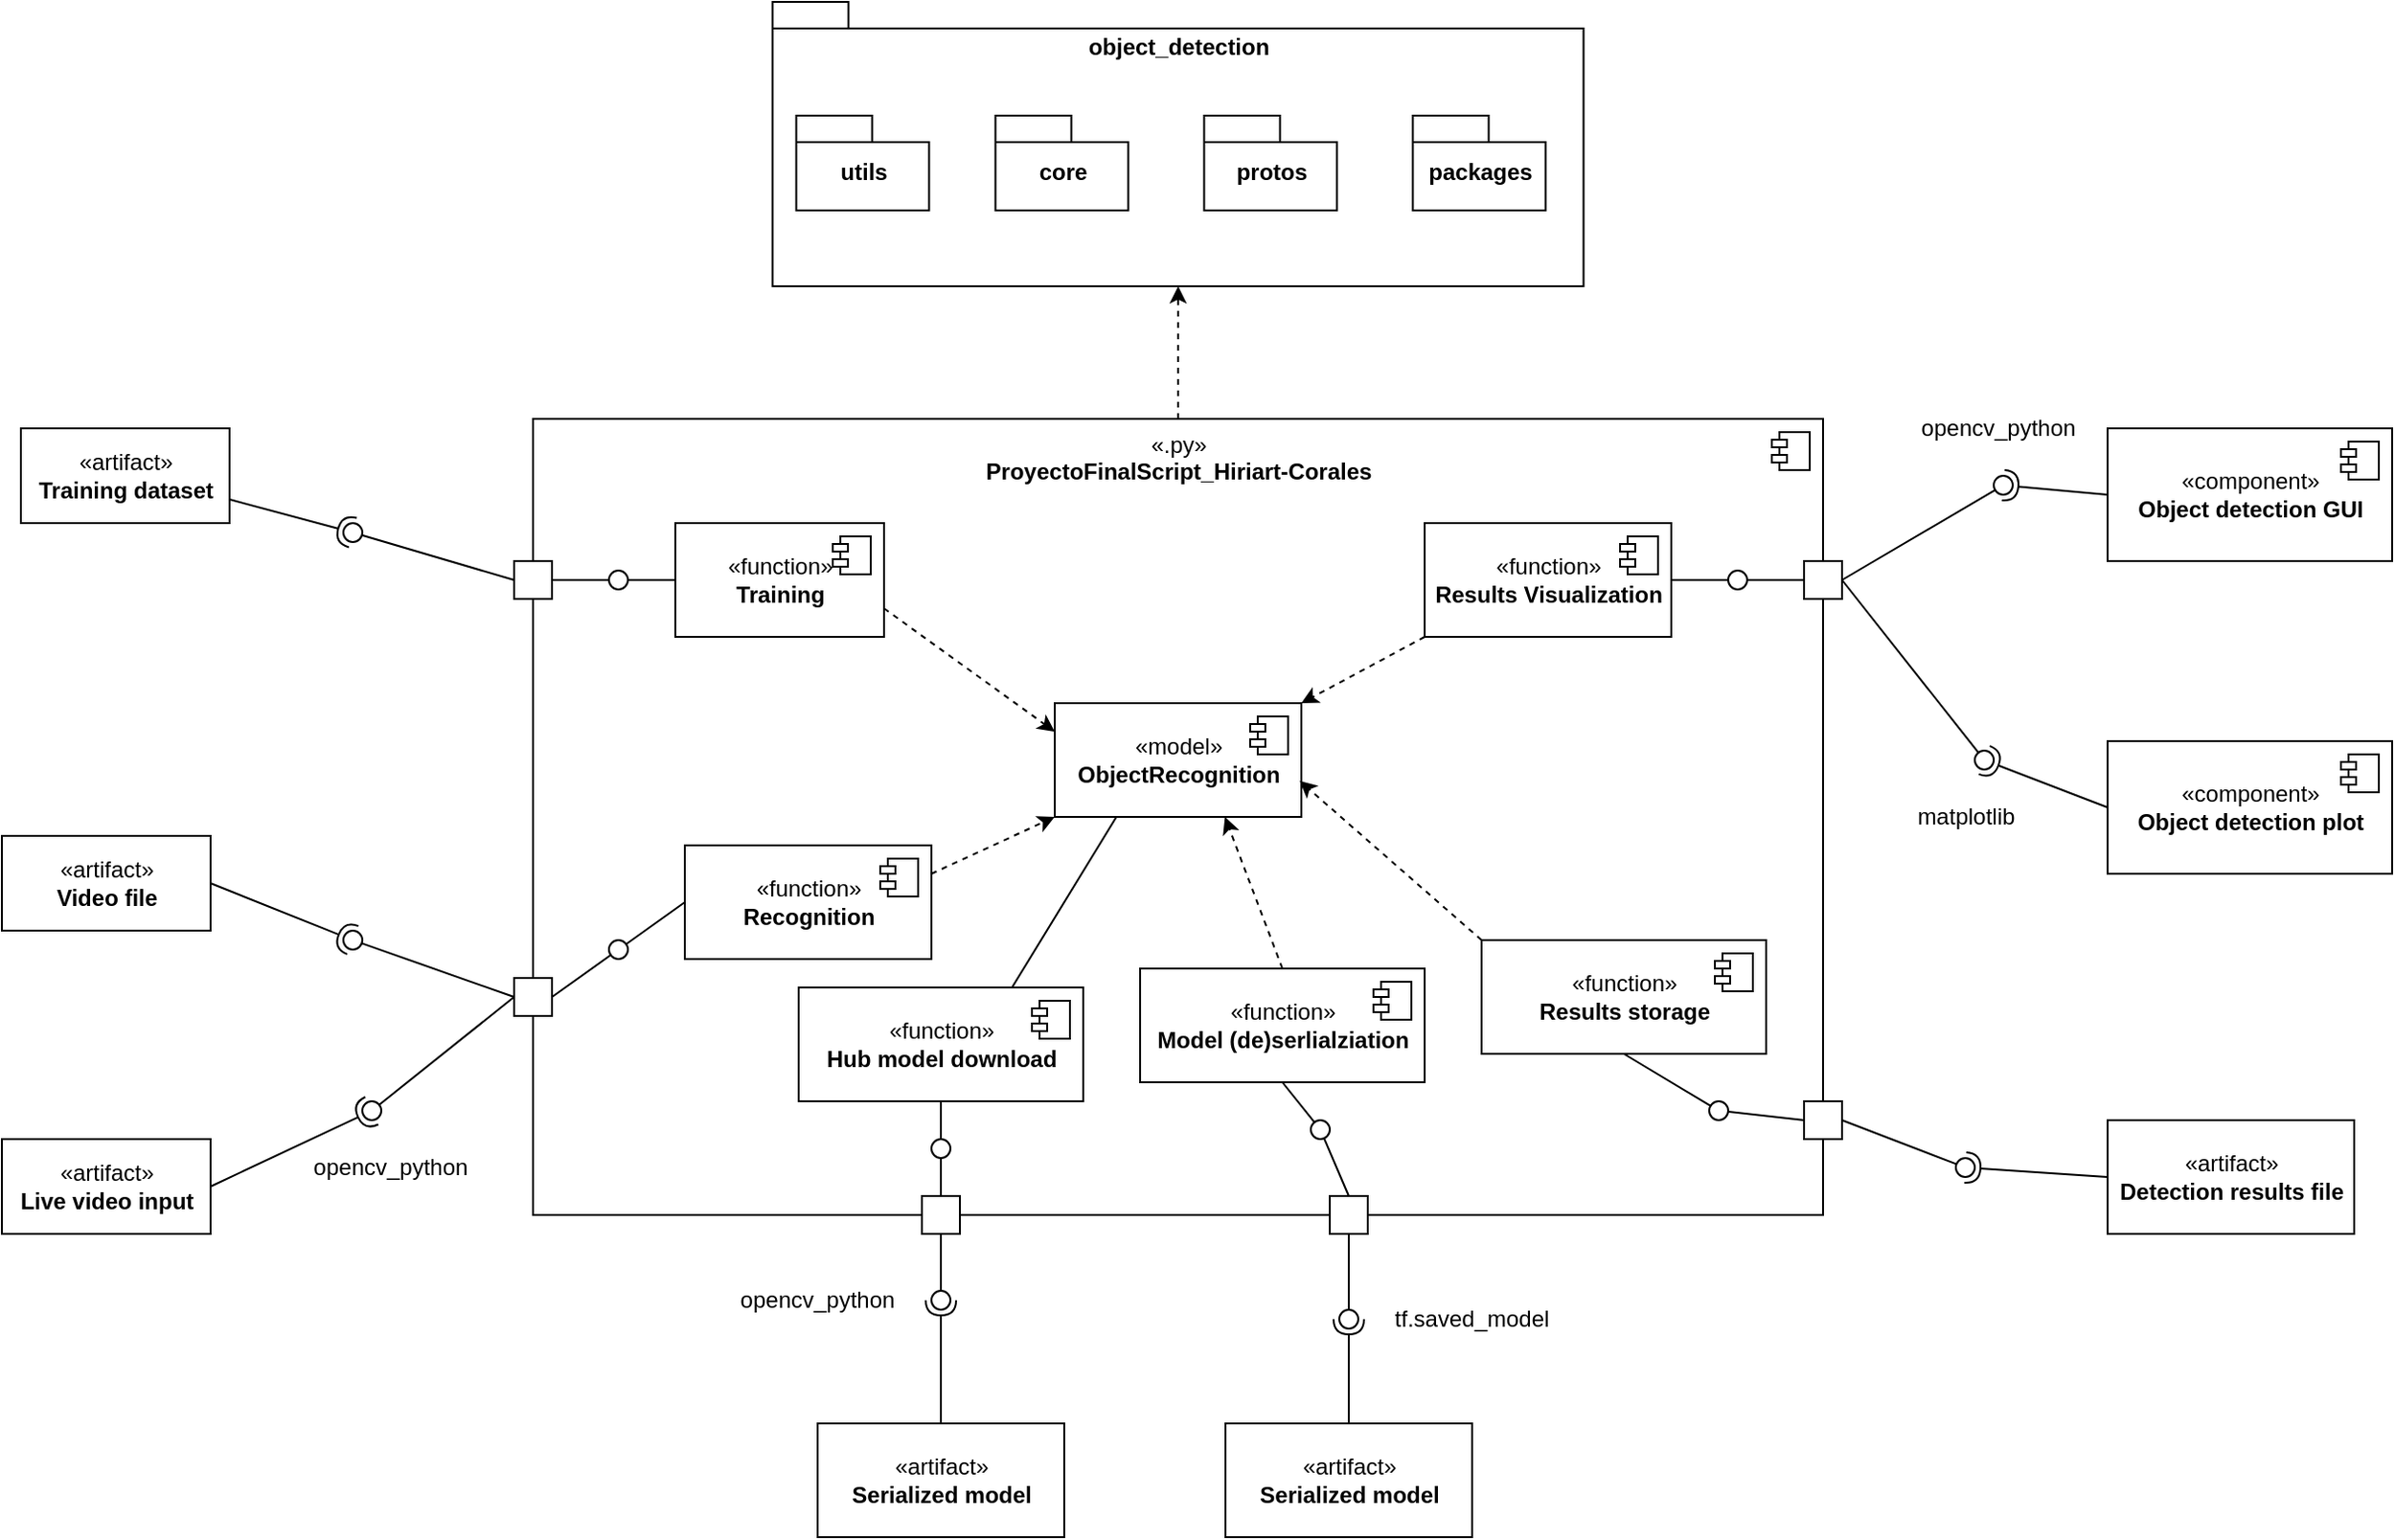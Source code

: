 <mxfile version="20.6.0" type="device"><diagram id="3WxeVONCtXBPngQZgMPU" name="Page-1"><mxGraphModel dx="1242" dy="1836" grid="1" gridSize="10" guides="1" tooltips="1" connect="1" arrows="1" fold="1" page="1" pageScale="1" pageWidth="850" pageHeight="1100" math="0" shadow="0"><root><mxCell id="0"/><mxCell id="1" parent="0"/><mxCell id="N2UyUOHpX8asWoxvoKA--7" value="«artifact»&lt;br&gt;&lt;b&gt;Video file&lt;/b&gt;" style="html=1;" parent="1" vertex="1"><mxGeometry x="30" y="350" width="110" height="50" as="geometry"/></mxCell><mxCell id="N2UyUOHpX8asWoxvoKA--8" value="«artifact»&lt;br&gt;&lt;b&gt;Training dataset&lt;/b&gt;" style="html=1;" parent="1" vertex="1"><mxGeometry x="40" y="135" width="110" height="50" as="geometry"/></mxCell><mxCell id="N2UyUOHpX8asWoxvoKA--9" value="" style="rounded=0;orthogonalLoop=1;jettySize=auto;html=1;endArrow=none;endFill=0;sketch=0;sourcePerimeterSpacing=0;targetPerimeterSpacing=0;exitX=0;exitY=0.5;exitDx=0;exitDy=0;" parent="1" source="N2UyUOHpX8asWoxvoKA--13" target="N2UyUOHpX8asWoxvoKA--11" edge="1"><mxGeometry relative="1" as="geometry"><mxPoint x="310" y="275" as="sourcePoint"/></mxGeometry></mxCell><mxCell id="N2UyUOHpX8asWoxvoKA--10" value="" style="rounded=0;orthogonalLoop=1;jettySize=auto;html=1;endArrow=halfCircle;endFill=0;entryX=0.5;entryY=0.5;endSize=6;strokeWidth=1;sketch=0;exitX=1;exitY=0.75;exitDx=0;exitDy=0;" parent="1" source="N2UyUOHpX8asWoxvoKA--8" target="N2UyUOHpX8asWoxvoKA--11" edge="1"><mxGeometry relative="1" as="geometry"><mxPoint x="350" y="275" as="sourcePoint"/></mxGeometry></mxCell><mxCell id="N2UyUOHpX8asWoxvoKA--11" value="" style="ellipse;whiteSpace=wrap;html=1;align=center;aspect=fixed;resizable=0;points=[];outlineConnect=0;sketch=0;" parent="1" vertex="1"><mxGeometry x="210" y="185" width="10" height="10" as="geometry"/></mxCell><mxCell id="N2UyUOHpX8asWoxvoKA--15" value="" style="rounded=0;orthogonalLoop=1;jettySize=auto;html=1;endArrow=none;endFill=0;sketch=0;sourcePerimeterSpacing=0;targetPerimeterSpacing=0;exitX=0;exitY=0.5;exitDx=0;exitDy=0;" parent="1" source="N2UyUOHpX8asWoxvoKA--18" target="N2UyUOHpX8asWoxvoKA--17" edge="1"><mxGeometry relative="1" as="geometry"><mxPoint x="160" y="325" as="sourcePoint"/></mxGeometry></mxCell><mxCell id="N2UyUOHpX8asWoxvoKA--16" value="" style="rounded=0;orthogonalLoop=1;jettySize=auto;html=1;endArrow=halfCircle;endFill=0;entryX=0.5;entryY=0.5;endSize=6;strokeWidth=1;sketch=0;exitX=1;exitY=0.5;exitDx=0;exitDy=0;" parent="1" source="N2UyUOHpX8asWoxvoKA--7" target="N2UyUOHpX8asWoxvoKA--17" edge="1"><mxGeometry relative="1" as="geometry"><mxPoint x="200" y="325" as="sourcePoint"/></mxGeometry></mxCell><mxCell id="N2UyUOHpX8asWoxvoKA--17" value="" style="ellipse;whiteSpace=wrap;html=1;align=center;aspect=fixed;resizable=0;points=[];outlineConnect=0;sketch=0;" parent="1" vertex="1"><mxGeometry x="210" y="400" width="10" height="10" as="geometry"/></mxCell><mxCell id="N2UyUOHpX8asWoxvoKA--22" value="" style="rounded=0;orthogonalLoop=1;jettySize=auto;html=1;endArrow=none;endFill=0;sketch=0;sourcePerimeterSpacing=0;targetPerimeterSpacing=0;" parent="1" target="N2UyUOHpX8asWoxvoKA--24" edge="1"><mxGeometry relative="1" as="geometry"><mxPoint x="480" y="225" as="sourcePoint"/></mxGeometry></mxCell><mxCell id="N2UyUOHpX8asWoxvoKA--23" value="" style="rounded=0;orthogonalLoop=1;jettySize=auto;html=1;endArrow=halfCircle;endFill=0;entryX=0.5;entryY=0.5;endSize=6;strokeWidth=1;sketch=0;" parent="1" target="N2UyUOHpX8asWoxvoKA--24" edge="1"><mxGeometry relative="1" as="geometry"><mxPoint x="520" y="225" as="sourcePoint"/></mxGeometry></mxCell><mxCell id="N2UyUOHpX8asWoxvoKA--24" value="" style="ellipse;whiteSpace=wrap;html=1;align=center;aspect=fixed;resizable=0;points=[];outlineConnect=0;sketch=0;" parent="1" vertex="1"><mxGeometry x="495" y="220" width="10" height="10" as="geometry"/></mxCell><mxCell id="N2UyUOHpX8asWoxvoKA--25" value="«component»&lt;br&gt;&lt;b&gt;Object detection GUI&lt;/b&gt;" style="html=1;dropTarget=0;" parent="1" vertex="1"><mxGeometry x="1140" y="135" width="150" height="70" as="geometry"/></mxCell><mxCell id="N2UyUOHpX8asWoxvoKA--26" value="" style="shape=module;jettyWidth=8;jettyHeight=4;" parent="N2UyUOHpX8asWoxvoKA--25" vertex="1"><mxGeometry x="1" width="20" height="20" relative="1" as="geometry"><mxPoint x="-27" y="7" as="offset"/></mxGeometry></mxCell><mxCell id="N2UyUOHpX8asWoxvoKA--27" value="«artifact»&lt;br&gt;&lt;b&gt;Detection results file&lt;/b&gt;" style="html=1;" parent="1" vertex="1"><mxGeometry x="1140" y="500" width="130" height="60" as="geometry"/></mxCell><mxCell id="vlnlMYOBca-cC1OnBr6w-9" style="edgeStyle=orthogonalEdgeStyle;rounded=0;orthogonalLoop=1;jettySize=auto;html=1;exitX=0.5;exitY=0;exitDx=0;exitDy=0;dashed=1;" parent="1" source="N2UyUOHpX8asWoxvoKA--5" target="vlnlMYOBca-cC1OnBr6w-1" edge="1"><mxGeometry relative="1" as="geometry"/></mxCell><mxCell id="N2UyUOHpX8asWoxvoKA--5" value="«.py»&lt;br&gt;&lt;b&gt;ProyectoFinalScript_Hiriart-Corales&lt;/b&gt;" style="html=1;dropTarget=0;verticalAlign=top;" parent="1" vertex="1"><mxGeometry x="310" y="130" width="680" height="420" as="geometry"/></mxCell><mxCell id="N2UyUOHpX8asWoxvoKA--6" value="" style="shape=module;jettyWidth=8;jettyHeight=4;" parent="N2UyUOHpX8asWoxvoKA--5" vertex="1"><mxGeometry x="1" width="20" height="20" relative="1" as="geometry"><mxPoint x="-27" y="7" as="offset"/></mxGeometry></mxCell><mxCell id="waBxFvCK2Q5SgZB2nUmr-45" style="edgeStyle=orthogonalEdgeStyle;rounded=0;orthogonalLoop=1;jettySize=auto;html=1;exitX=1;exitY=0.5;exitDx=0;exitDy=0;endArrow=none;endFill=0;" parent="1" source="N2UyUOHpX8asWoxvoKA--13" target="waBxFvCK2Q5SgZB2nUmr-38" edge="1"><mxGeometry relative="1" as="geometry"/></mxCell><mxCell id="N2UyUOHpX8asWoxvoKA--13" value="" style="whiteSpace=wrap;html=1;aspect=fixed;" parent="1" vertex="1"><mxGeometry x="300" y="205" width="20" height="20" as="geometry"/></mxCell><mxCell id="waBxFvCK2Q5SgZB2nUmr-46" style="rounded=0;orthogonalLoop=1;jettySize=auto;html=1;exitX=1;exitY=0.5;exitDx=0;exitDy=0;endArrow=none;endFill=0;" parent="1" source="N2UyUOHpX8asWoxvoKA--18" target="waBxFvCK2Q5SgZB2nUmr-34" edge="1"><mxGeometry relative="1" as="geometry"/></mxCell><mxCell id="N2UyUOHpX8asWoxvoKA--18" value="" style="whiteSpace=wrap;html=1;aspect=fixed;" parent="1" vertex="1"><mxGeometry x="300" y="425" width="20" height="20" as="geometry"/></mxCell><mxCell id="waBxFvCK2Q5SgZB2nUmr-49" style="edgeStyle=none;rounded=0;orthogonalLoop=1;jettySize=auto;html=1;exitX=0;exitY=0.5;exitDx=0;exitDy=0;endArrow=none;endFill=0;" parent="1" source="N2UyUOHpX8asWoxvoKA--20" target="waBxFvCK2Q5SgZB2nUmr-30" edge="1"><mxGeometry relative="1" as="geometry"/></mxCell><mxCell id="N2UyUOHpX8asWoxvoKA--20" value="" style="whiteSpace=wrap;html=1;aspect=fixed;" parent="1" vertex="1"><mxGeometry x="980" y="205" width="20" height="20" as="geometry"/></mxCell><mxCell id="waBxFvCK2Q5SgZB2nUmr-48" style="edgeStyle=none;rounded=0;orthogonalLoop=1;jettySize=auto;html=1;exitX=0;exitY=0.5;exitDx=0;exitDy=0;endArrow=none;endFill=0;" parent="1" source="N2UyUOHpX8asWoxvoKA--28" target="waBxFvCK2Q5SgZB2nUmr-36" edge="1"><mxGeometry relative="1" as="geometry"/></mxCell><mxCell id="N2UyUOHpX8asWoxvoKA--28" value="" style="whiteSpace=wrap;html=1;aspect=fixed;" parent="1" vertex="1"><mxGeometry x="980" y="490" width="20" height="20" as="geometry"/></mxCell><mxCell id="N2UyUOHpX8asWoxvoKA--35" value="" style="rounded=0;orthogonalLoop=1;jettySize=auto;html=1;endArrow=none;endFill=0;sketch=0;sourcePerimeterSpacing=0;targetPerimeterSpacing=0;exitX=1;exitY=0.5;exitDx=0;exitDy=0;" parent="1" source="N2UyUOHpX8asWoxvoKA--20" target="N2UyUOHpX8asWoxvoKA--37" edge="1"><mxGeometry relative="1" as="geometry"><mxPoint x="635" y="172.5" as="sourcePoint"/></mxGeometry></mxCell><mxCell id="N2UyUOHpX8asWoxvoKA--36" value="" style="rounded=0;orthogonalLoop=1;jettySize=auto;html=1;endArrow=halfCircle;endFill=0;entryX=0.5;entryY=0.5;endSize=6;strokeWidth=1;sketch=0;exitX=0;exitY=0.5;exitDx=0;exitDy=0;" parent="1" source="N2UyUOHpX8asWoxvoKA--25" target="N2UyUOHpX8asWoxvoKA--37" edge="1"><mxGeometry relative="1" as="geometry"><mxPoint x="765" y="127.5" as="sourcePoint"/></mxGeometry></mxCell><mxCell id="N2UyUOHpX8asWoxvoKA--37" value="" style="ellipse;whiteSpace=wrap;html=1;align=center;aspect=fixed;resizable=0;points=[];outlineConnect=0;sketch=0;" parent="1" vertex="1"><mxGeometry x="1080" y="160" width="10" height="10" as="geometry"/></mxCell><mxCell id="N2UyUOHpX8asWoxvoKA--38" value="" style="rounded=0;orthogonalLoop=1;jettySize=auto;html=1;endArrow=none;endFill=0;sketch=0;sourcePerimeterSpacing=0;targetPerimeterSpacing=0;exitX=1;exitY=0.5;exitDx=0;exitDy=0;" parent="1" source="N2UyUOHpX8asWoxvoKA--28" target="N2UyUOHpX8asWoxvoKA--40" edge="1"><mxGeometry relative="1" as="geometry"><mxPoint x="530" y="235" as="sourcePoint"/></mxGeometry></mxCell><mxCell id="N2UyUOHpX8asWoxvoKA--39" value="" style="rounded=0;orthogonalLoop=1;jettySize=auto;html=1;endArrow=halfCircle;endFill=0;entryX=0.5;entryY=0.5;endSize=6;strokeWidth=1;sketch=0;exitX=0;exitY=0.5;exitDx=0;exitDy=0;" parent="1" source="N2UyUOHpX8asWoxvoKA--27" target="N2UyUOHpX8asWoxvoKA--40" edge="1"><mxGeometry relative="1" as="geometry"><mxPoint x="570" y="235" as="sourcePoint"/></mxGeometry></mxCell><mxCell id="N2UyUOHpX8asWoxvoKA--40" value="" style="ellipse;whiteSpace=wrap;html=1;align=center;aspect=fixed;resizable=0;points=[];outlineConnect=0;sketch=0;" parent="1" vertex="1"><mxGeometry x="1060" y="520" width="10" height="10" as="geometry"/></mxCell><mxCell id="N2UyUOHpX8asWoxvoKA--41" value="«artifact»&lt;br&gt;&lt;b&gt;Live video input&lt;/b&gt;" style="html=1;" parent="1" vertex="1"><mxGeometry x="30" y="510" width="110" height="50" as="geometry"/></mxCell><mxCell id="N2UyUOHpX8asWoxvoKA--42" value="" style="rounded=0;orthogonalLoop=1;jettySize=auto;html=1;endArrow=none;endFill=0;sketch=0;sourcePerimeterSpacing=0;targetPerimeterSpacing=0;exitX=0;exitY=0.5;exitDx=0;exitDy=0;" parent="1" source="N2UyUOHpX8asWoxvoKA--18" target="N2UyUOHpX8asWoxvoKA--44" edge="1"><mxGeometry relative="1" as="geometry"><mxPoint x="510" y="245" as="sourcePoint"/></mxGeometry></mxCell><mxCell id="N2UyUOHpX8asWoxvoKA--43" value="" style="rounded=0;orthogonalLoop=1;jettySize=auto;html=1;endArrow=halfCircle;endFill=0;entryX=0.5;entryY=0.5;endSize=6;strokeWidth=1;sketch=0;exitX=1;exitY=0.5;exitDx=0;exitDy=0;" parent="1" source="N2UyUOHpX8asWoxvoKA--41" target="N2UyUOHpX8asWoxvoKA--44" edge="1"><mxGeometry relative="1" as="geometry"><mxPoint x="550" y="245" as="sourcePoint"/></mxGeometry></mxCell><mxCell id="N2UyUOHpX8asWoxvoKA--44" value="" style="ellipse;whiteSpace=wrap;html=1;align=center;aspect=fixed;resizable=0;points=[];outlineConnect=0;sketch=0;" parent="1" vertex="1"><mxGeometry x="220" y="490" width="10" height="10" as="geometry"/></mxCell><mxCell id="waBxFvCK2Q5SgZB2nUmr-2" value="opencv_python" style="text;html=1;strokeColor=none;fillColor=none;align=center;verticalAlign=middle;whiteSpace=wrap;rounded=0;" parent="1" vertex="1"><mxGeometry x="190" y="510" width="90" height="30" as="geometry"/></mxCell><mxCell id="waBxFvCK2Q5SgZB2nUmr-3" value="opencv_python" style="text;html=1;strokeColor=none;fillColor=none;align=center;verticalAlign=middle;whiteSpace=wrap;rounded=0;" parent="1" vertex="1"><mxGeometry x="1040" y="120" width="85" height="30" as="geometry"/></mxCell><mxCell id="waBxFvCK2Q5SgZB2nUmr-47" style="edgeStyle=none;rounded=0;orthogonalLoop=1;jettySize=auto;html=1;exitX=0.5;exitY=0;exitDx=0;exitDy=0;endArrow=none;endFill=0;" parent="1" source="waBxFvCK2Q5SgZB2nUmr-5" target="waBxFvCK2Q5SgZB2nUmr-32" edge="1"><mxGeometry relative="1" as="geometry"/></mxCell><mxCell id="waBxFvCK2Q5SgZB2nUmr-5" value="" style="whiteSpace=wrap;html=1;aspect=fixed;" parent="1" vertex="1"><mxGeometry x="730" y="540" width="20" height="20" as="geometry"/></mxCell><mxCell id="waBxFvCK2Q5SgZB2nUmr-7" value="«artifact»&lt;br&gt;&lt;b&gt;Serialized model&lt;br&gt;&lt;/b&gt;" style="html=1;" parent="1" vertex="1"><mxGeometry x="675" y="660" width="130" height="60" as="geometry"/></mxCell><mxCell id="waBxFvCK2Q5SgZB2nUmr-8" value="" style="rounded=0;orthogonalLoop=1;jettySize=auto;html=1;endArrow=none;endFill=0;sketch=0;sourcePerimeterSpacing=0;targetPerimeterSpacing=0;exitX=0.5;exitY=1;exitDx=0;exitDy=0;" parent="1" source="waBxFvCK2Q5SgZB2nUmr-5" target="waBxFvCK2Q5SgZB2nUmr-10" edge="1"><mxGeometry relative="1" as="geometry"><mxPoint x="570" y="345" as="sourcePoint"/></mxGeometry></mxCell><mxCell id="waBxFvCK2Q5SgZB2nUmr-9" value="" style="rounded=0;orthogonalLoop=1;jettySize=auto;html=1;endArrow=halfCircle;endFill=0;entryX=0.5;entryY=0.5;endSize=6;strokeWidth=1;sketch=0;exitX=0.5;exitY=0;exitDx=0;exitDy=0;" parent="1" source="waBxFvCK2Q5SgZB2nUmr-7" target="waBxFvCK2Q5SgZB2nUmr-10" edge="1"><mxGeometry relative="1" as="geometry"><mxPoint x="610" y="345" as="sourcePoint"/></mxGeometry></mxCell><mxCell id="waBxFvCK2Q5SgZB2nUmr-10" value="" style="ellipse;whiteSpace=wrap;html=1;align=center;aspect=fixed;resizable=0;points=[];outlineConnect=0;sketch=0;" parent="1" vertex="1"><mxGeometry x="735" y="600" width="10" height="10" as="geometry"/></mxCell><mxCell id="waBxFvCK2Q5SgZB2nUmr-13" value="«model»&lt;br&gt;&lt;b&gt;ObjectRecognition&lt;/b&gt;" style="html=1;dropTarget=0;" parent="1" vertex="1"><mxGeometry x="585" y="280" width="130" height="60" as="geometry"/></mxCell><mxCell id="waBxFvCK2Q5SgZB2nUmr-14" value="" style="shape=module;jettyWidth=8;jettyHeight=4;" parent="waBxFvCK2Q5SgZB2nUmr-13" vertex="1"><mxGeometry x="1" width="20" height="20" relative="1" as="geometry"><mxPoint x="-27" y="7" as="offset"/></mxGeometry></mxCell><mxCell id="waBxFvCK2Q5SgZB2nUmr-50" style="edgeStyle=none;rounded=0;orthogonalLoop=1;jettySize=auto;html=1;exitX=1;exitY=0.75;exitDx=0;exitDy=0;entryX=0;entryY=0.25;entryDx=0;entryDy=0;endArrow=classic;endFill=1;dashed=1;" parent="1" source="waBxFvCK2Q5SgZB2nUmr-15" target="waBxFvCK2Q5SgZB2nUmr-13" edge="1"><mxGeometry relative="1" as="geometry"/></mxCell><mxCell id="waBxFvCK2Q5SgZB2nUmr-15" value="«function»&lt;br&gt;&lt;b&gt;Training&lt;/b&gt;" style="html=1;dropTarget=0;" parent="1" vertex="1"><mxGeometry x="385" y="185" width="110" height="60" as="geometry"/></mxCell><mxCell id="waBxFvCK2Q5SgZB2nUmr-16" value="" style="shape=module;jettyWidth=8;jettyHeight=4;" parent="waBxFvCK2Q5SgZB2nUmr-15" vertex="1"><mxGeometry x="1" width="20" height="20" relative="1" as="geometry"><mxPoint x="-27" y="7" as="offset"/></mxGeometry></mxCell><mxCell id="waBxFvCK2Q5SgZB2nUmr-52" style="edgeStyle=none;rounded=0;orthogonalLoop=1;jettySize=auto;html=1;exitX=0;exitY=1;exitDx=0;exitDy=0;entryX=1;entryY=0;entryDx=0;entryDy=0;dashed=1;endArrow=classic;endFill=1;" parent="1" source="waBxFvCK2Q5SgZB2nUmr-17" target="waBxFvCK2Q5SgZB2nUmr-13" edge="1"><mxGeometry relative="1" as="geometry"/></mxCell><mxCell id="waBxFvCK2Q5SgZB2nUmr-17" value="«function»&lt;br&gt;&lt;b&gt;Results Visualization&lt;/b&gt;" style="html=1;dropTarget=0;" parent="1" vertex="1"><mxGeometry x="780" y="185" width="130" height="60" as="geometry"/></mxCell><mxCell id="waBxFvCK2Q5SgZB2nUmr-18" value="" style="shape=module;jettyWidth=8;jettyHeight=4;" parent="waBxFvCK2Q5SgZB2nUmr-17" vertex="1"><mxGeometry x="1" width="20" height="20" relative="1" as="geometry"><mxPoint x="-27" y="7" as="offset"/></mxGeometry></mxCell><mxCell id="waBxFvCK2Q5SgZB2nUmr-53" style="edgeStyle=none;rounded=0;orthogonalLoop=1;jettySize=auto;html=1;exitX=0.5;exitY=0;exitDx=0;exitDy=0;entryX=0.69;entryY=1;entryDx=0;entryDy=0;entryPerimeter=0;dashed=1;endArrow=classic;endFill=1;" parent="1" source="waBxFvCK2Q5SgZB2nUmr-19" target="waBxFvCK2Q5SgZB2nUmr-13" edge="1"><mxGeometry relative="1" as="geometry"/></mxCell><mxCell id="waBxFvCK2Q5SgZB2nUmr-19" value="«function»&lt;br&gt;&lt;b&gt;Model (de)serlialziation&lt;/b&gt;" style="html=1;dropTarget=0;" parent="1" vertex="1"><mxGeometry x="630" y="420" width="150" height="60" as="geometry"/></mxCell><mxCell id="waBxFvCK2Q5SgZB2nUmr-20" value="" style="shape=module;jettyWidth=8;jettyHeight=4;" parent="waBxFvCK2Q5SgZB2nUmr-19" vertex="1"><mxGeometry x="1" width="20" height="20" relative="1" as="geometry"><mxPoint x="-27" y="7" as="offset"/></mxGeometry></mxCell><mxCell id="waBxFvCK2Q5SgZB2nUmr-51" style="edgeStyle=none;rounded=0;orthogonalLoop=1;jettySize=auto;html=1;exitX=1;exitY=0.25;exitDx=0;exitDy=0;entryX=0;entryY=1;entryDx=0;entryDy=0;dashed=1;endArrow=classic;endFill=1;" parent="1" source="waBxFvCK2Q5SgZB2nUmr-21" target="waBxFvCK2Q5SgZB2nUmr-13" edge="1"><mxGeometry relative="1" as="geometry"/></mxCell><mxCell id="waBxFvCK2Q5SgZB2nUmr-21" value="«function»&lt;br&gt;&lt;b&gt;Recognition&lt;/b&gt;" style="html=1;dropTarget=0;" parent="1" vertex="1"><mxGeometry x="390" y="355" width="130" height="60" as="geometry"/></mxCell><mxCell id="waBxFvCK2Q5SgZB2nUmr-22" value="" style="shape=module;jettyWidth=8;jettyHeight=4;" parent="waBxFvCK2Q5SgZB2nUmr-21" vertex="1"><mxGeometry x="1" width="20" height="20" relative="1" as="geometry"><mxPoint x="-27" y="7" as="offset"/></mxGeometry></mxCell><mxCell id="waBxFvCK2Q5SgZB2nUmr-54" style="edgeStyle=none;rounded=0;orthogonalLoop=1;jettySize=auto;html=1;exitX=0;exitY=0;exitDx=0;exitDy=0;entryX=0.993;entryY=0.683;entryDx=0;entryDy=0;entryPerimeter=0;dashed=1;endArrow=classic;endFill=1;" parent="1" source="waBxFvCK2Q5SgZB2nUmr-25" target="waBxFvCK2Q5SgZB2nUmr-13" edge="1"><mxGeometry relative="1" as="geometry"/></mxCell><mxCell id="waBxFvCK2Q5SgZB2nUmr-25" value="«function»&lt;br&gt;&lt;b&gt;Results storage&lt;/b&gt;" style="html=1;dropTarget=0;" parent="1" vertex="1"><mxGeometry x="810" y="405" width="150" height="60" as="geometry"/></mxCell><mxCell id="waBxFvCK2Q5SgZB2nUmr-26" value="" style="shape=module;jettyWidth=8;jettyHeight=4;" parent="waBxFvCK2Q5SgZB2nUmr-25" vertex="1"><mxGeometry x="1" width="20" height="20" relative="1" as="geometry"><mxPoint x="-27" y="7" as="offset"/></mxGeometry></mxCell><mxCell id="waBxFvCK2Q5SgZB2nUmr-29" value="" style="rounded=0;orthogonalLoop=1;jettySize=auto;html=1;endArrow=none;endFill=0;sketch=0;sourcePerimeterSpacing=0;targetPerimeterSpacing=0;exitX=1;exitY=0.5;exitDx=0;exitDy=0;" parent="1" source="waBxFvCK2Q5SgZB2nUmr-17" target="waBxFvCK2Q5SgZB2nUmr-30" edge="1"><mxGeometry relative="1" as="geometry"><mxPoint x="890" y="390" as="sourcePoint"/></mxGeometry></mxCell><mxCell id="waBxFvCK2Q5SgZB2nUmr-30" value="" style="ellipse;whiteSpace=wrap;html=1;align=center;aspect=fixed;resizable=0;points=[];outlineConnect=0;sketch=0;" parent="1" vertex="1"><mxGeometry x="940" y="210" width="10" height="10" as="geometry"/></mxCell><mxCell id="waBxFvCK2Q5SgZB2nUmr-31" value="" style="rounded=0;orthogonalLoop=1;jettySize=auto;html=1;endArrow=none;endFill=0;sketch=0;sourcePerimeterSpacing=0;targetPerimeterSpacing=0;exitX=0.5;exitY=1;exitDx=0;exitDy=0;" parent="1" source="waBxFvCK2Q5SgZB2nUmr-19" target="waBxFvCK2Q5SgZB2nUmr-32" edge="1"><mxGeometry relative="1" as="geometry"><mxPoint x="900" y="400" as="sourcePoint"/></mxGeometry></mxCell><mxCell id="waBxFvCK2Q5SgZB2nUmr-32" value="" style="ellipse;whiteSpace=wrap;html=1;align=center;aspect=fixed;resizable=0;points=[];outlineConnect=0;sketch=0;" parent="1" vertex="1"><mxGeometry x="720" y="500" width="10" height="10" as="geometry"/></mxCell><mxCell id="waBxFvCK2Q5SgZB2nUmr-33" value="" style="rounded=0;orthogonalLoop=1;jettySize=auto;html=1;endArrow=none;endFill=0;sketch=0;sourcePerimeterSpacing=0;targetPerimeterSpacing=0;exitX=0;exitY=0.5;exitDx=0;exitDy=0;" parent="1" source="waBxFvCK2Q5SgZB2nUmr-21" target="waBxFvCK2Q5SgZB2nUmr-34" edge="1"><mxGeometry relative="1" as="geometry"><mxPoint x="910" y="410" as="sourcePoint"/></mxGeometry></mxCell><mxCell id="waBxFvCK2Q5SgZB2nUmr-34" value="" style="ellipse;whiteSpace=wrap;html=1;align=center;aspect=fixed;resizable=0;points=[];outlineConnect=0;sketch=0;" parent="1" vertex="1"><mxGeometry x="350" y="405" width="10" height="10" as="geometry"/></mxCell><mxCell id="waBxFvCK2Q5SgZB2nUmr-35" value="" style="rounded=0;orthogonalLoop=1;jettySize=auto;html=1;endArrow=none;endFill=0;sketch=0;sourcePerimeterSpacing=0;targetPerimeterSpacing=0;exitX=0.5;exitY=1;exitDx=0;exitDy=0;" parent="1" source="waBxFvCK2Q5SgZB2nUmr-25" target="waBxFvCK2Q5SgZB2nUmr-36" edge="1"><mxGeometry relative="1" as="geometry"><mxPoint x="920" y="420" as="sourcePoint"/></mxGeometry></mxCell><mxCell id="waBxFvCK2Q5SgZB2nUmr-36" value="" style="ellipse;whiteSpace=wrap;html=1;align=center;aspect=fixed;resizable=0;points=[];outlineConnect=0;sketch=0;" parent="1" vertex="1"><mxGeometry x="930" y="490" width="10" height="10" as="geometry"/></mxCell><mxCell id="waBxFvCK2Q5SgZB2nUmr-37" value="" style="rounded=0;orthogonalLoop=1;jettySize=auto;html=1;endArrow=none;endFill=0;sketch=0;sourcePerimeterSpacing=0;targetPerimeterSpacing=0;exitX=0;exitY=0.5;exitDx=0;exitDy=0;" parent="1" source="waBxFvCK2Q5SgZB2nUmr-15" target="waBxFvCK2Q5SgZB2nUmr-38" edge="1"><mxGeometry relative="1" as="geometry"><mxPoint x="-237.5" y="45" as="sourcePoint"/></mxGeometry></mxCell><mxCell id="waBxFvCK2Q5SgZB2nUmr-38" value="" style="ellipse;whiteSpace=wrap;html=1;align=center;aspect=fixed;resizable=0;points=[];outlineConnect=0;sketch=0;" parent="1" vertex="1"><mxGeometry x="350" y="210" width="10" height="10" as="geometry"/></mxCell><mxCell id="waBxFvCK2Q5SgZB2nUmr-39" value="" style="rounded=0;orthogonalLoop=1;jettySize=auto;html=1;endArrow=none;endFill=0;sketch=0;sourcePerimeterSpacing=0;targetPerimeterSpacing=0;exitX=1;exitY=0.5;exitDx=0;exitDy=0;" parent="1" source="N2UyUOHpX8asWoxvoKA--20" target="waBxFvCK2Q5SgZB2nUmr-41" edge="1"><mxGeometry relative="1" as="geometry"><mxPoint x="690" y="295" as="sourcePoint"/></mxGeometry></mxCell><mxCell id="waBxFvCK2Q5SgZB2nUmr-40" value="" style="rounded=0;orthogonalLoop=1;jettySize=auto;html=1;endArrow=halfCircle;endFill=0;entryX=0.5;entryY=0.5;endSize=6;strokeWidth=1;sketch=0;exitX=0;exitY=0.5;exitDx=0;exitDy=0;" parent="1" source="waBxFvCK2Q5SgZB2nUmr-42" target="waBxFvCK2Q5SgZB2nUmr-41" edge="1"><mxGeometry relative="1" as="geometry"><mxPoint x="730" y="295" as="sourcePoint"/></mxGeometry></mxCell><mxCell id="waBxFvCK2Q5SgZB2nUmr-41" value="" style="ellipse;whiteSpace=wrap;html=1;align=center;aspect=fixed;resizable=0;points=[];outlineConnect=0;sketch=0;" parent="1" vertex="1"><mxGeometry x="1070" y="305" width="10" height="10" as="geometry"/></mxCell><mxCell id="waBxFvCK2Q5SgZB2nUmr-42" value="«component»&lt;br&gt;&lt;b&gt;Object detection plot&lt;br&gt;&lt;/b&gt;" style="html=1;dropTarget=0;" parent="1" vertex="1"><mxGeometry x="1140" y="300" width="150" height="70" as="geometry"/></mxCell><mxCell id="waBxFvCK2Q5SgZB2nUmr-43" value="" style="shape=module;jettyWidth=8;jettyHeight=4;" parent="waBxFvCK2Q5SgZB2nUmr-42" vertex="1"><mxGeometry x="1" width="20" height="20" relative="1" as="geometry"><mxPoint x="-27" y="7" as="offset"/></mxGeometry></mxCell><mxCell id="waBxFvCK2Q5SgZB2nUmr-44" value="matplotlib" style="text;html=1;strokeColor=none;fillColor=none;align=center;verticalAlign=middle;whiteSpace=wrap;rounded=0;" parent="1" vertex="1"><mxGeometry x="1022.5" y="325" width="85" height="30" as="geometry"/></mxCell><mxCell id="V7BighpFGKiwAiLL29WZ-1" value="«function»&lt;br&gt;&lt;b&gt;Hub model download&lt;/b&gt;" style="html=1;dropTarget=0;" parent="1" vertex="1"><mxGeometry x="450" y="430" width="150" height="60" as="geometry"/></mxCell><mxCell id="V7BighpFGKiwAiLL29WZ-2" value="" style="shape=module;jettyWidth=8;jettyHeight=4;" parent="V7BighpFGKiwAiLL29WZ-1" vertex="1"><mxGeometry x="1" width="20" height="20" relative="1" as="geometry"><mxPoint x="-27" y="7" as="offset"/></mxGeometry></mxCell><mxCell id="V7BighpFGKiwAiLL29WZ-4" style="edgeStyle=none;rounded=0;orthogonalLoop=1;jettySize=auto;html=1;exitX=0.75;exitY=0;exitDx=0;exitDy=0;entryX=0.25;entryY=1;entryDx=0;entryDy=0;endArrow=none;endFill=0;" parent="1" source="V7BighpFGKiwAiLL29WZ-1" target="waBxFvCK2Q5SgZB2nUmr-13" edge="1"><mxGeometry relative="1" as="geometry"><mxPoint x="715" y="430" as="sourcePoint"/><mxPoint x="684.7" y="350" as="targetPoint"/></mxGeometry></mxCell><mxCell id="V7BighpFGKiwAiLL29WZ-9" style="edgeStyle=orthogonalEdgeStyle;rounded=0;orthogonalLoop=1;jettySize=auto;html=1;exitX=0.5;exitY=0;exitDx=0;exitDy=0;endArrow=none;endFill=0;" parent="1" source="V7BighpFGKiwAiLL29WZ-5" target="V7BighpFGKiwAiLL29WZ-7" edge="1"><mxGeometry relative="1" as="geometry"/></mxCell><mxCell id="V7BighpFGKiwAiLL29WZ-5" value="" style="whiteSpace=wrap;html=1;aspect=fixed;" parent="1" vertex="1"><mxGeometry x="515" y="540" width="20" height="20" as="geometry"/></mxCell><mxCell id="V7BighpFGKiwAiLL29WZ-6" value="" style="rounded=0;orthogonalLoop=1;jettySize=auto;html=1;endArrow=none;endFill=0;sketch=0;sourcePerimeterSpacing=0;targetPerimeterSpacing=0;exitX=0.5;exitY=1;exitDx=0;exitDy=0;" parent="1" source="V7BighpFGKiwAiLL29WZ-1" target="V7BighpFGKiwAiLL29WZ-7" edge="1"><mxGeometry relative="1" as="geometry"><mxPoint x="715" y="490" as="sourcePoint"/></mxGeometry></mxCell><mxCell id="V7BighpFGKiwAiLL29WZ-7" value="" style="ellipse;whiteSpace=wrap;html=1;align=center;aspect=fixed;resizable=0;points=[];outlineConnect=0;sketch=0;" parent="1" vertex="1"><mxGeometry x="520" y="510" width="10" height="10" as="geometry"/></mxCell><mxCell id="V7BighpFGKiwAiLL29WZ-10" value="«artifact»&lt;br&gt;&lt;b&gt;Serialized model&lt;br&gt;&lt;/b&gt;" style="html=1;" parent="1" vertex="1"><mxGeometry x="460" y="660" width="130" height="60" as="geometry"/></mxCell><mxCell id="V7BighpFGKiwAiLL29WZ-11" value="" style="rounded=0;orthogonalLoop=1;jettySize=auto;html=1;endArrow=none;endFill=0;sketch=0;sourcePerimeterSpacing=0;targetPerimeterSpacing=0;exitX=0.5;exitY=1;exitDx=0;exitDy=0;" parent="1" source="V7BighpFGKiwAiLL29WZ-5" target="V7BighpFGKiwAiLL29WZ-13" edge="1"><mxGeometry relative="1" as="geometry"><mxPoint x="580" y="465" as="sourcePoint"/></mxGeometry></mxCell><mxCell id="V7BighpFGKiwAiLL29WZ-12" value="" style="rounded=0;orthogonalLoop=1;jettySize=auto;html=1;endArrow=halfCircle;endFill=0;entryX=0.5;entryY=0.5;endSize=6;strokeWidth=1;sketch=0;exitX=0.5;exitY=0;exitDx=0;exitDy=0;" parent="1" source="V7BighpFGKiwAiLL29WZ-10" target="V7BighpFGKiwAiLL29WZ-13" edge="1"><mxGeometry relative="1" as="geometry"><mxPoint x="620" y="465" as="sourcePoint"/></mxGeometry></mxCell><mxCell id="V7BighpFGKiwAiLL29WZ-13" value="" style="ellipse;whiteSpace=wrap;html=1;align=center;aspect=fixed;resizable=0;points=[];outlineConnect=0;sketch=0;" parent="1" vertex="1"><mxGeometry x="520" y="590" width="10" height="10" as="geometry"/></mxCell><mxCell id="V7BighpFGKiwAiLL29WZ-17" value="opencv_python" style="text;html=1;strokeColor=none;fillColor=none;align=center;verticalAlign=middle;whiteSpace=wrap;rounded=0;" parent="1" vertex="1"><mxGeometry x="415" y="580" width="90" height="30" as="geometry"/></mxCell><mxCell id="V7BighpFGKiwAiLL29WZ-20" value="tf.saved_model" style="text;html=1;strokeColor=none;fillColor=none;align=center;verticalAlign=middle;whiteSpace=wrap;rounded=0;" parent="1" vertex="1"><mxGeometry x="760" y="590" width="90" height="30" as="geometry"/></mxCell><mxCell id="vlnlMYOBca-cC1OnBr6w-1" value="object_detection" style="shape=folder;fontStyle=1;spacingTop=10;tabWidth=40;tabHeight=14;tabPosition=left;html=1;verticalAlign=top;" parent="1" vertex="1"><mxGeometry x="436.25" y="-90" width="427.5" height="150" as="geometry"/></mxCell><mxCell id="vlnlMYOBca-cC1OnBr6w-6" value="utils" style="shape=folder;fontStyle=1;spacingTop=10;tabWidth=40;tabHeight=14;tabPosition=left;html=1;" parent="1" vertex="1"><mxGeometry x="448.75" y="-30" width="70" height="50" as="geometry"/></mxCell><mxCell id="vlnlMYOBca-cC1OnBr6w-7" value="protos" style="shape=folder;fontStyle=1;spacingTop=10;tabWidth=40;tabHeight=14;tabPosition=left;html=1;" parent="1" vertex="1"><mxGeometry x="663.75" y="-30" width="70" height="50" as="geometry"/></mxCell><mxCell id="vlnlMYOBca-cC1OnBr6w-8" value="packages" style="shape=folder;fontStyle=1;spacingTop=10;tabWidth=40;tabHeight=14;tabPosition=left;html=1;" parent="1" vertex="1"><mxGeometry x="773.75" y="-30" width="70" height="50" as="geometry"/></mxCell><mxCell id="vlnlMYOBca-cC1OnBr6w-10" value="core" style="shape=folder;fontStyle=1;spacingTop=10;tabWidth=40;tabHeight=14;tabPosition=left;html=1;" parent="1" vertex="1"><mxGeometry x="553.75" y="-30" width="70" height="50" as="geometry"/></mxCell></root></mxGraphModel></diagram></mxfile>